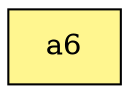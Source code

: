 digraph G {
rankdir=BT;ranksep="2.0";
"a6" [shape=record,fillcolor=khaki1,style=filled,label="{a6}"];
}